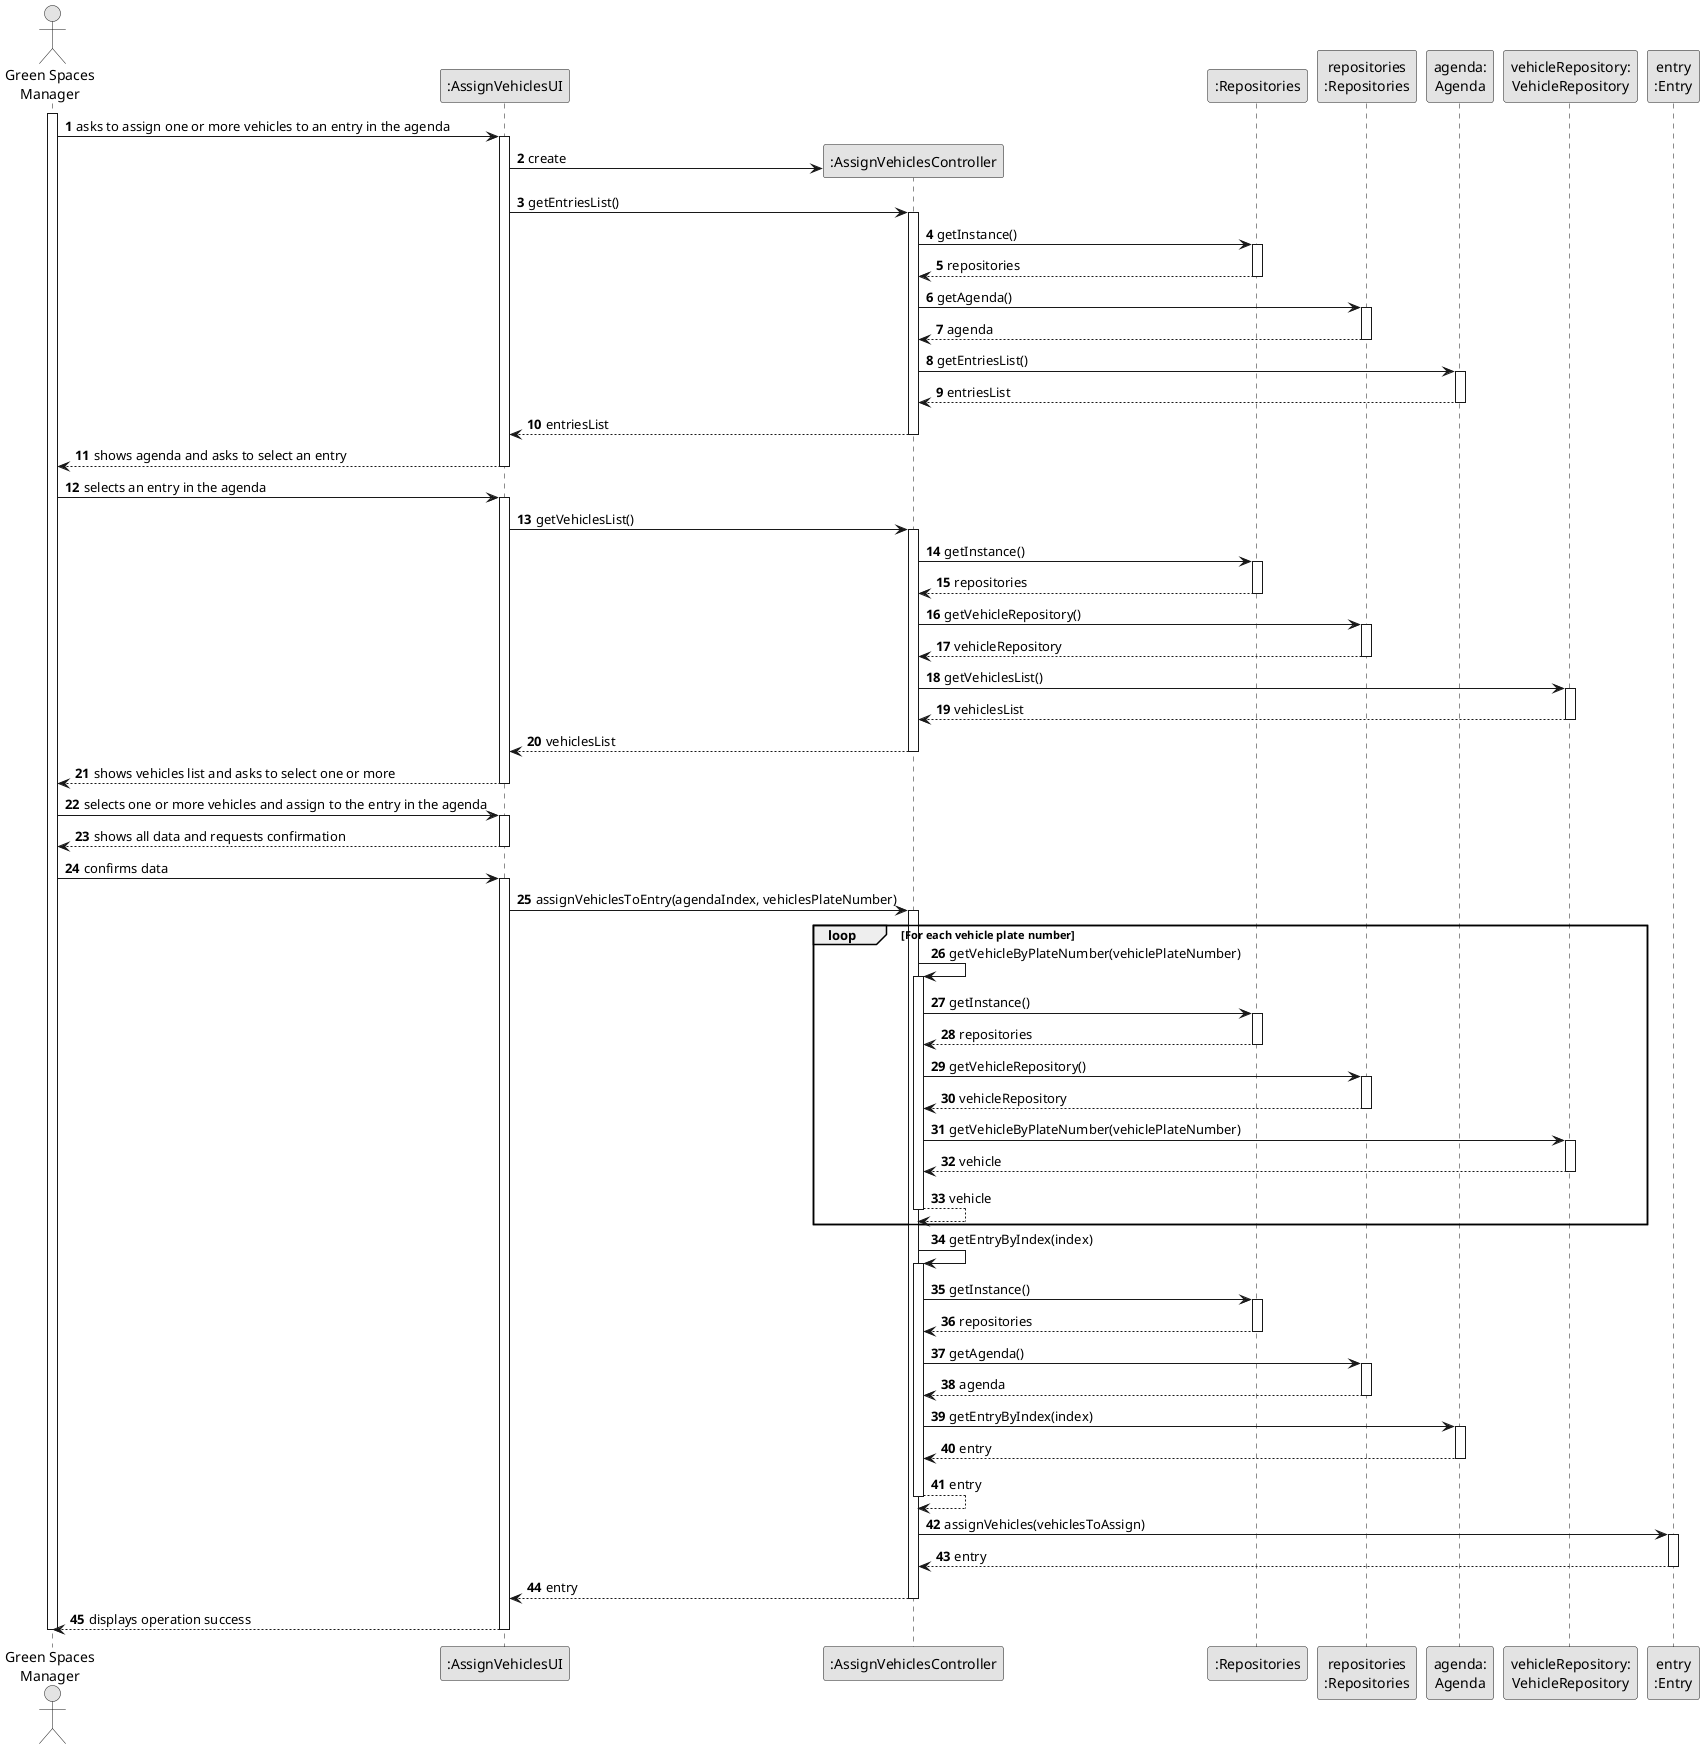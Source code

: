 @startuml
skinparam monochrome true
skinparam packageStyle rectangle
skinparam shadowing false

autonumber

'hide footbox
actor "Green Spaces\nManager" as GSM
participant ":AssignVehiclesUI" as UI
participant ":AssignVehiclesController" as CTRL
participant ":Repositories" as REP
participant "repositories\n:Repositories" as REPS
participant "agenda:\nAgenda" as agenda
participant "vehicleRepository:\nVehicleRepository" as vehicleRepository
participant "entry\n:Entry" as ENTRY

activate GSM

    GSM -> UI : asks to assign one or more vehicles to an entry in the agenda
    activate UI

        UI -> CTRL** : create

        UI -> CTRL : getEntriesList()
        activate CTRL

            CTRL -> REP : getInstance()
            activate REP

            REP --> CTRL: repositories
            deactivate REP

            CTRL -> REPS : getAgenda()
            activate REPS

            REPS --> CTRL: agenda
            deactivate REPS

            CTRL -> agenda: getEntriesList()
            activate agenda

            agenda --> CTRL : entriesList
            deactivate agenda

        CTRL --> UI : entriesList
        deactivate CTRL

    UI --> GSM : shows agenda and asks to select an entry
    deactivate UI

    GSM -> UI : selects an entry in the agenda
    activate UI

        UI -> CTRL : getVehiclesList()
        activate CTRL

            CTRL -> REP : getInstance()
            activate REP

            REP --> CTRL: repositories
            deactivate REP

            CTRL -> REPS : getVehicleRepository()
            activate REPS

            REPS --> CTRL: vehicleRepository
            deactivate REPS

            CTRL -> vehicleRepository: getVehiclesList()
            activate vehicleRepository

            vehicleRepository --> CTRL : vehiclesList
            deactivate vehicleRepository

        CTRL --> UI : vehiclesList
        deactivate CTRL

    UI --> GSM : shows vehicles list and asks to select one or more
    deactivate UI

    GSM -> UI : selects one or more vehicles and assign to the entry in the agenda
    activate UI

    UI --> GSM : shows all data and requests confirmation
    deactivate UI

    GSM -> UI : confirms data
    activate UI

        UI -> CTRL: assignVehiclesToEntry(agendaIndex, vehiclesPlateNumber)
        activate CTRL

            loop For each vehicle plate number

            CTRL -> CTRL: getVehicleByPlateNumber(vehiclePlateNumber)
            activate CTRL

            CTRL -> REP: getInstance()
            activate REP

            REP --> CTRL: repositories
            deactivate REP

            CTRL -> REPS: getVehicleRepository()
            activate REPS

            REPS --> CTRL: vehicleRepository
            deactivate REPS

            CTRL -> vehicleRepository: getVehicleByPlateNumber(vehiclePlateNumber)
            activate vehicleRepository

            vehicleRepository --> CTRL: vehicle
            deactivate vehicleRepository

            CTRL --> CTRL: vehicle
            deactivate CTRL

            end loop

            CTRL -> CTRL: getEntryByIndex(index)
            activate CTRL

            CTRL -> REP: getInstance()
            activate REP

            REP --> CTRL: repositories
            deactivate REP

            CTRL -> REPS: getAgenda()
            activate REPS

            REPS --> CTRL: agenda
            deactivate REPS

            CTRL -> agenda: getEntryByIndex(index)
            activate agenda

            agenda --> CTRL: entry
            deactivate agenda

            CTRL --> CTRL: entry
            deactivate CTRL

            CTRL -> ENTRY: assignVehicles(vehiclesToAssign)
            activate ENTRY

            ENTRY --> CTRL: entry
            deactivate ENTRY

        CTRL --> UI: entry
        deactivate CTRL

    UI --> GSM: displays operation success
    deactivate UI

deactivate GSM

@enduml